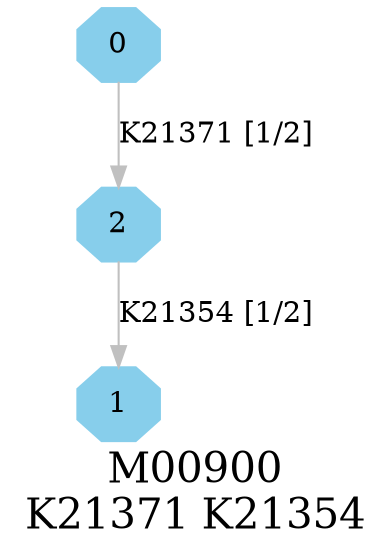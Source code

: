 digraph G {
graph [label="M00900
K21371 K21354",fontsize=20];
node [shape=box,style=filled];
edge [len=3,color=grey];
{node [width=.3,height=.3,shape=octagon,style=filled,color=skyblue] 0 1 2 }
0 -> 2 [label="K21371 [1/2]"];
2 -> 1 [label="K21354 [1/2]"];
}